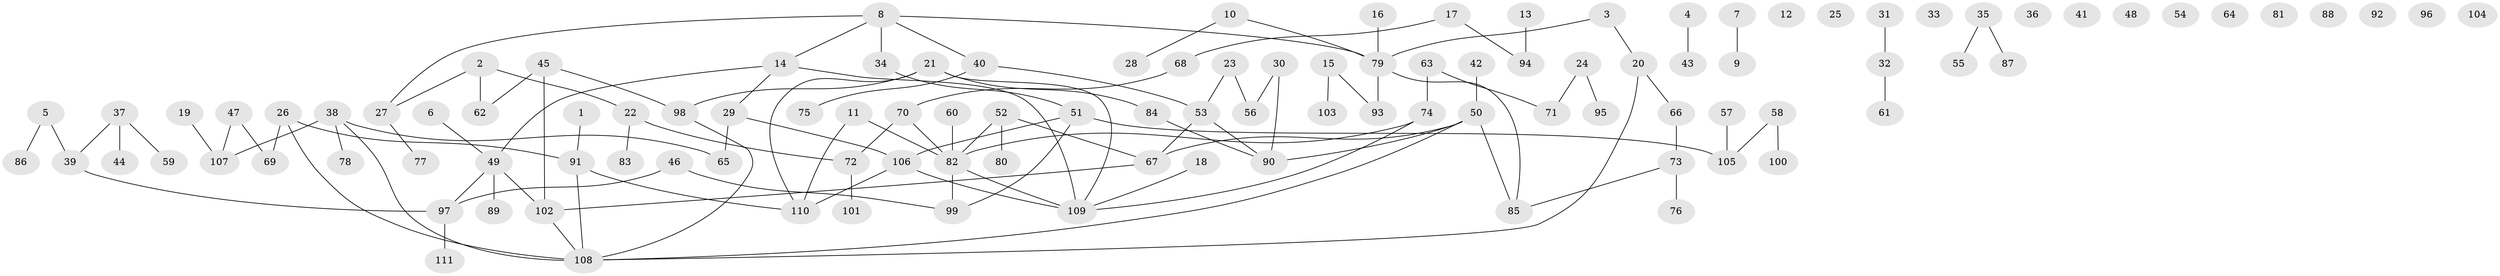 // Generated by graph-tools (version 1.1) at 2025/40/03/09/25 04:40:20]
// undirected, 111 vertices, 117 edges
graph export_dot {
graph [start="1"]
  node [color=gray90,style=filled];
  1;
  2;
  3;
  4;
  5;
  6;
  7;
  8;
  9;
  10;
  11;
  12;
  13;
  14;
  15;
  16;
  17;
  18;
  19;
  20;
  21;
  22;
  23;
  24;
  25;
  26;
  27;
  28;
  29;
  30;
  31;
  32;
  33;
  34;
  35;
  36;
  37;
  38;
  39;
  40;
  41;
  42;
  43;
  44;
  45;
  46;
  47;
  48;
  49;
  50;
  51;
  52;
  53;
  54;
  55;
  56;
  57;
  58;
  59;
  60;
  61;
  62;
  63;
  64;
  65;
  66;
  67;
  68;
  69;
  70;
  71;
  72;
  73;
  74;
  75;
  76;
  77;
  78;
  79;
  80;
  81;
  82;
  83;
  84;
  85;
  86;
  87;
  88;
  89;
  90;
  91;
  92;
  93;
  94;
  95;
  96;
  97;
  98;
  99;
  100;
  101;
  102;
  103;
  104;
  105;
  106;
  107;
  108;
  109;
  110;
  111;
  1 -- 91;
  2 -- 22;
  2 -- 27;
  2 -- 62;
  3 -- 20;
  3 -- 79;
  4 -- 43;
  5 -- 39;
  5 -- 86;
  6 -- 49;
  7 -- 9;
  8 -- 14;
  8 -- 27;
  8 -- 34;
  8 -- 40;
  8 -- 79;
  10 -- 28;
  10 -- 79;
  11 -- 82;
  11 -- 110;
  13 -- 94;
  14 -- 29;
  14 -- 49;
  14 -- 109;
  15 -- 93;
  15 -- 103;
  16 -- 79;
  17 -- 68;
  17 -- 94;
  18 -- 109;
  19 -- 107;
  20 -- 66;
  20 -- 108;
  21 -- 84;
  21 -- 98;
  21 -- 109;
  21 -- 110;
  22 -- 72;
  22 -- 83;
  23 -- 53;
  23 -- 56;
  24 -- 71;
  24 -- 95;
  26 -- 69;
  26 -- 91;
  26 -- 108;
  27 -- 77;
  29 -- 65;
  29 -- 106;
  30 -- 56;
  30 -- 90;
  31 -- 32;
  32 -- 61;
  34 -- 51;
  35 -- 55;
  35 -- 87;
  37 -- 39;
  37 -- 44;
  37 -- 59;
  38 -- 65;
  38 -- 78;
  38 -- 107;
  38 -- 108;
  39 -- 97;
  40 -- 53;
  40 -- 75;
  42 -- 50;
  45 -- 62;
  45 -- 98;
  45 -- 102;
  46 -- 97;
  46 -- 99;
  47 -- 69;
  47 -- 107;
  49 -- 89;
  49 -- 97;
  49 -- 102;
  50 -- 67;
  50 -- 85;
  50 -- 90;
  50 -- 108;
  51 -- 99;
  51 -- 105;
  51 -- 106;
  52 -- 67;
  52 -- 80;
  52 -- 82;
  53 -- 67;
  53 -- 90;
  57 -- 105;
  58 -- 100;
  58 -- 105;
  60 -- 82;
  63 -- 71;
  63 -- 74;
  66 -- 73;
  67 -- 102;
  68 -- 70;
  70 -- 72;
  70 -- 82;
  72 -- 101;
  73 -- 76;
  73 -- 85;
  74 -- 82;
  74 -- 109;
  79 -- 85;
  79 -- 93;
  82 -- 99;
  82 -- 109;
  84 -- 90;
  91 -- 108;
  91 -- 110;
  97 -- 111;
  98 -- 108;
  102 -- 108;
  106 -- 109;
  106 -- 110;
}
